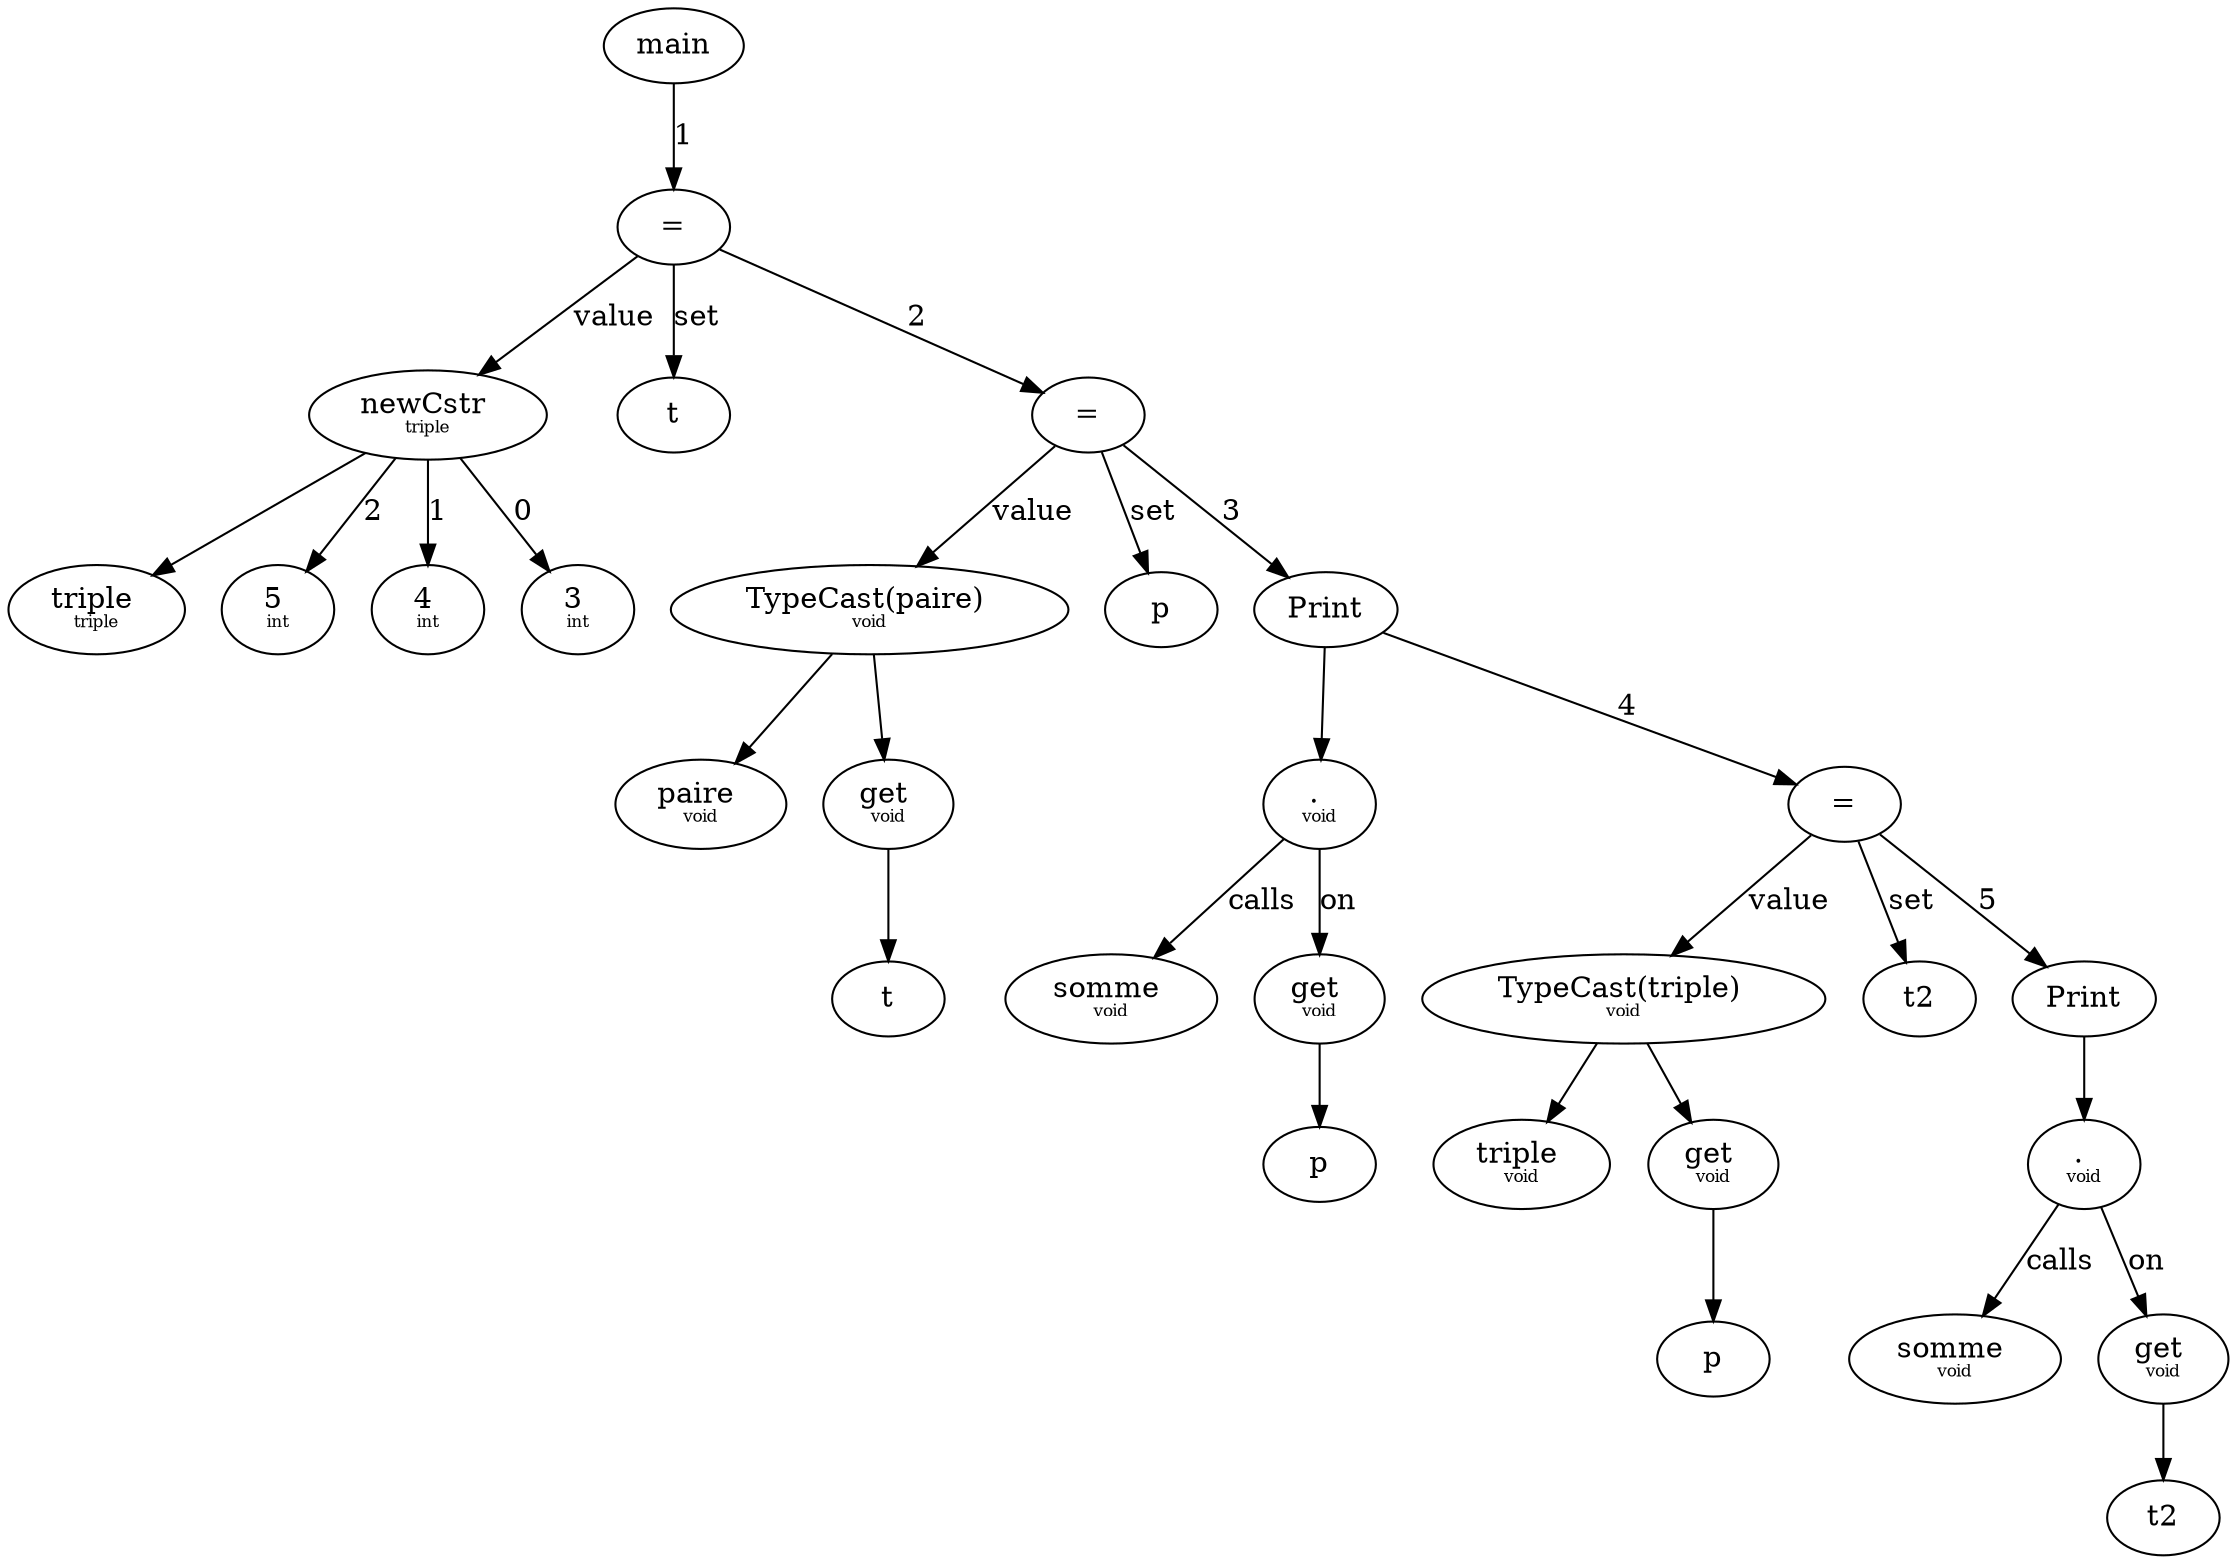 digraph AST {
  node0 [label="main"];
  node1 [label="="];
  node2 [label=<newCstr <BR/><FONT POINT-SIZE="8.0">triple</FONT>>];
  node4 [label=<triple <BR/><FONT POINT-SIZE="8.0">triple</FONT>>];
  node7 [label=<5 <BR/><FONT POINT-SIZE="8.0">int</FONT>>];
  node6 [label=<4 <BR/><FONT POINT-SIZE="8.0">int</FONT>>];
  node5 [label=<3 <BR/><FONT POINT-SIZE="8.0">int</FONT>>];
  node3 [label="t"];
  node8 [label="="];
  node9 [label=<TypeCast(paire) <BR/><FONT POINT-SIZE="8.0">void</FONT>>];
  node13 [label=<paire <BR/><FONT POINT-SIZE="8.0">void</FONT>>];
  node11 [label=<get <BR/><FONT POINT-SIZE="8.0">void</FONT>>];
  node12 [label="t"];
  node10 [label="p"];
  node14 [label="Print"];
  node15 [label=<. <BR/><FONT POINT-SIZE="8.0">void</FONT>>];
  node16 [label=<somme <BR/><FONT POINT-SIZE="8.0">void</FONT>>];
  node17 [label=<get <BR/><FONT POINT-SIZE="8.0">void</FONT>>];
  node18 [label="p"];
  node19 [label="="];
  node20 [label=<TypeCast(triple) <BR/><FONT POINT-SIZE="8.0">void</FONT>>];
  node24 [label=<triple <BR/><FONT POINT-SIZE="8.0">void</FONT>>];
  node22 [label=<get <BR/><FONT POINT-SIZE="8.0">void</FONT>>];
  node23 [label="p"];
  node21 [label="t2"];
  node25 [label="Print"];
  node26 [label=<. <BR/><FONT POINT-SIZE="8.0">void</FONT>>];
  node27 [label=<somme <BR/><FONT POINT-SIZE="8.0">void</FONT>>];
  node28 [label=<get <BR/><FONT POINT-SIZE="8.0">void</FONT>>];
  node29 [label="t2"];
  node1 -> node2 [label="value"];
  node1 -> node3 [label="set"];
  node2 -> node4;
  node2 -> node5 [label="0"];
  node2 -> node6 [label="1"];
  node2 -> node7 [label="2"];
  node0 -> node1 [label="1"];
  node8 -> node9 [label="value"];
  node8 -> node10 [label="set"];
  node9 -> node13;
  node9 -> node11;
  node11 -> node12;
  node1 -> node8 [label="2"];
  node14 -> node15;
  node15 -> node16 [label="calls"];
  node15 -> node17 [label="on"];
  node17 -> node18;
  node8 -> node14 [label="3"];
  node19 -> node20 [label="value"];
  node19 -> node21 [label="set"];
  node20 -> node24;
  node20 -> node22;
  node22 -> node23;
  node14 -> node19 [label="4"];
  node25 -> node26;
  node26 -> node27 [label="calls"];
  node26 -> node28 [label="on"];
  node28 -> node29;
  node19 -> node25 [label="5"];
}